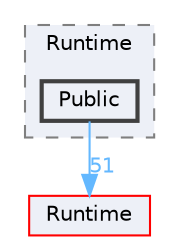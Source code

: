 digraph "Public"
{
 // INTERACTIVE_SVG=YES
 // LATEX_PDF_SIZE
  bgcolor="transparent";
  edge [fontname=Helvetica,fontsize=10,labelfontname=Helvetica,labelfontsize=10];
  node [fontname=Helvetica,fontsize=10,shape=box,height=0.2,width=0.4];
  compound=true
  subgraph clusterdir_930751dffaea3bd64d0e8b0551b3e200 {
    graph [ bgcolor="#edf0f7", pencolor="grey50", label="Runtime", fontname=Helvetica,fontsize=10 style="filled,dashed", URL="dir_930751dffaea3bd64d0e8b0551b3e200.html",tooltip=""]
  dir_c8f0f799a18564d4dcd9a3f1bd991267 [label="Public", fillcolor="#edf0f7", color="grey25", style="filled,bold", URL="dir_c8f0f799a18564d4dcd9a3f1bd991267.html",tooltip=""];
  }
  dir_7536b172fbd480bfd146a1b1acd6856b [label="Runtime", fillcolor="#edf0f7", color="red", style="filled", URL="dir_7536b172fbd480bfd146a1b1acd6856b.html",tooltip=""];
  dir_c8f0f799a18564d4dcd9a3f1bd991267->dir_7536b172fbd480bfd146a1b1acd6856b [headlabel="51", labeldistance=1.5 headhref="dir_000831_000984.html" href="dir_000831_000984.html" color="steelblue1" fontcolor="steelblue1"];
}
